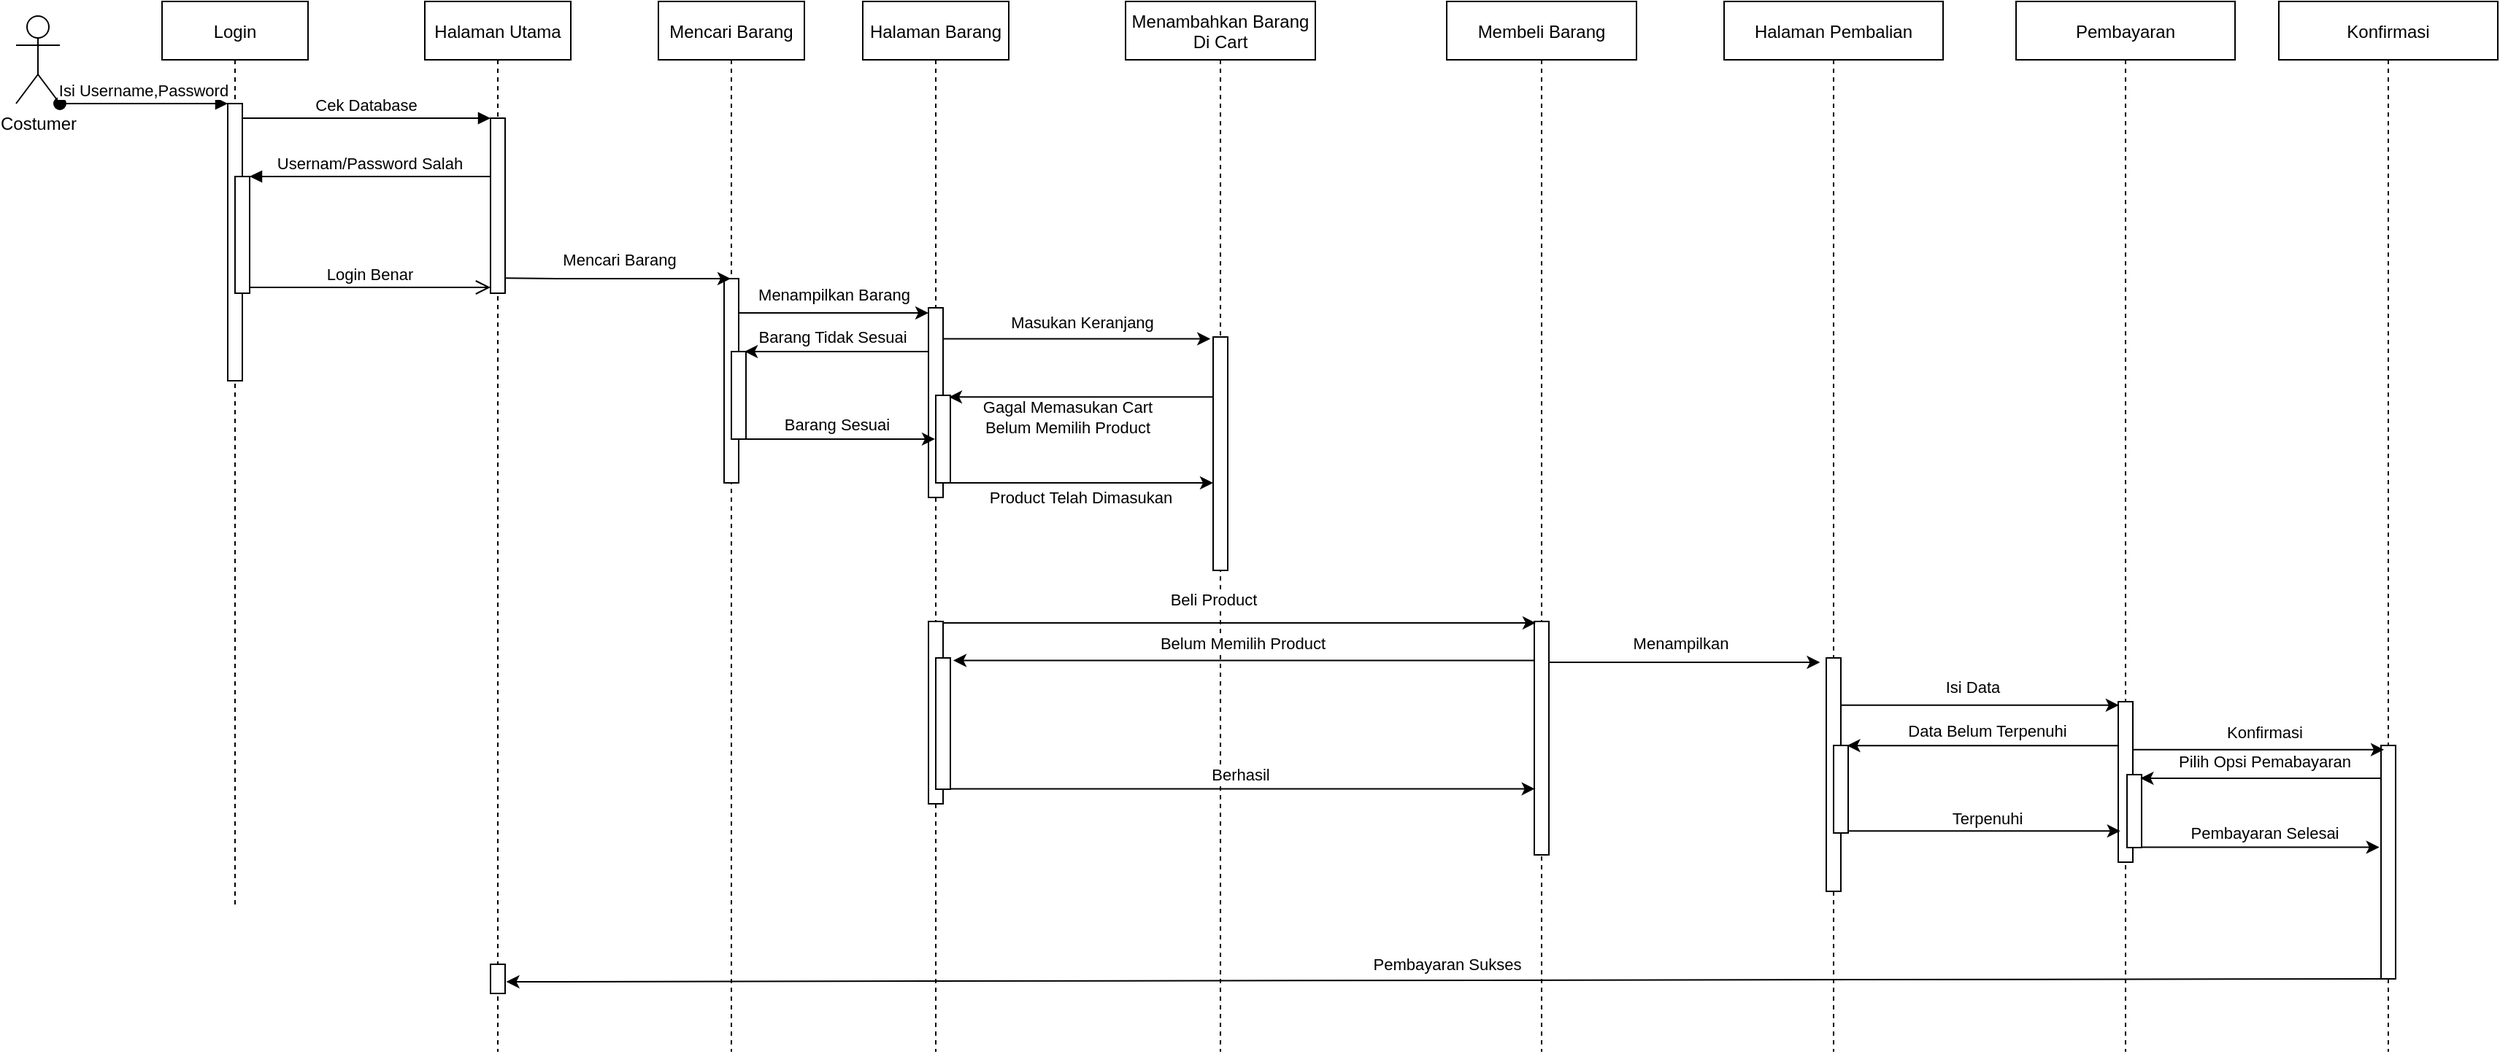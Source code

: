 <mxfile version="20.7.4" type="github">
  <diagram id="kgpKYQtTHZ0yAKxKKP6v" name="Page-1">
    <mxGraphModel dx="2247" dy="1298" grid="1" gridSize="10" guides="1" tooltips="1" connect="1" arrows="1" fold="1" page="1" pageScale="1" pageWidth="850" pageHeight="1100" math="0" shadow="0">
      <root>
        <mxCell id="0" />
        <mxCell id="1" parent="0" />
        <mxCell id="3nuBFxr9cyL0pnOWT2aG-1" value="Login" style="shape=umlLifeline;perimeter=lifelinePerimeter;container=1;collapsible=0;recursiveResize=0;rounded=0;shadow=0;strokeWidth=1;" parent="1" vertex="1">
          <mxGeometry x="120" y="80" width="100" height="620" as="geometry" />
        </mxCell>
        <mxCell id="3nuBFxr9cyL0pnOWT2aG-2" value="" style="points=[];perimeter=orthogonalPerimeter;rounded=0;shadow=0;strokeWidth=1;" parent="3nuBFxr9cyL0pnOWT2aG-1" vertex="1">
          <mxGeometry x="45" y="70" width="10" height="190" as="geometry" />
        </mxCell>
        <mxCell id="3nuBFxr9cyL0pnOWT2aG-4" value="" style="points=[];perimeter=orthogonalPerimeter;rounded=0;shadow=0;strokeWidth=1;" parent="3nuBFxr9cyL0pnOWT2aG-1" vertex="1">
          <mxGeometry x="50" y="120" width="10" height="80" as="geometry" />
        </mxCell>
        <mxCell id="3nuBFxr9cyL0pnOWT2aG-5" value="Halaman Utama" style="shape=umlLifeline;perimeter=lifelinePerimeter;container=1;collapsible=0;recursiveResize=0;rounded=0;shadow=0;strokeWidth=1;" parent="1" vertex="1">
          <mxGeometry x="300" y="80" width="100" height="720" as="geometry" />
        </mxCell>
        <mxCell id="3nuBFxr9cyL0pnOWT2aG-6" value="" style="points=[];perimeter=orthogonalPerimeter;rounded=0;shadow=0;strokeWidth=1;" parent="3nuBFxr9cyL0pnOWT2aG-5" vertex="1">
          <mxGeometry x="45" y="80" width="10" height="120" as="geometry" />
        </mxCell>
        <mxCell id="3nuBFxr9cyL0pnOWT2aG-8" value="Cek Database" style="verticalAlign=bottom;endArrow=block;entryX=0;entryY=0;shadow=0;strokeWidth=1;" parent="1" source="3nuBFxr9cyL0pnOWT2aG-2" target="3nuBFxr9cyL0pnOWT2aG-6" edge="1">
          <mxGeometry relative="1" as="geometry">
            <mxPoint x="275" y="160" as="sourcePoint" />
          </mxGeometry>
        </mxCell>
        <mxCell id="3nuBFxr9cyL0pnOWT2aG-9" value="Usernam/Password Salah" style="verticalAlign=bottom;endArrow=block;entryX=1;entryY=0;shadow=0;strokeWidth=1;" parent="1" source="3nuBFxr9cyL0pnOWT2aG-6" target="3nuBFxr9cyL0pnOWT2aG-4" edge="1">
          <mxGeometry relative="1" as="geometry">
            <mxPoint x="240" y="200" as="sourcePoint" />
          </mxGeometry>
        </mxCell>
        <mxCell id="3nuBFxr9cyL0pnOWT2aG-10" value="Login Benar" style="verticalAlign=bottom;endArrow=open;endSize=8;exitX=1;exitY=0.95;shadow=0;strokeWidth=1;" parent="1" source="3nuBFxr9cyL0pnOWT2aG-4" target="3nuBFxr9cyL0pnOWT2aG-6" edge="1">
          <mxGeometry relative="1" as="geometry">
            <mxPoint x="240" y="257" as="targetPoint" />
          </mxGeometry>
        </mxCell>
        <mxCell id="epBTg92RI4AJEbSYtdQB-1" value="Costumer" style="shape=umlActor;verticalLabelPosition=bottom;verticalAlign=top;html=1;outlineConnect=0;" vertex="1" parent="1">
          <mxGeometry x="20" y="90" width="30" height="60" as="geometry" />
        </mxCell>
        <mxCell id="3nuBFxr9cyL0pnOWT2aG-3" value="Isi Username,Password" style="verticalAlign=bottom;startArrow=oval;endArrow=block;startSize=8;shadow=0;strokeWidth=1;exitX=1;exitY=1;exitDx=0;exitDy=0;exitPerimeter=0;" parent="1" target="3nuBFxr9cyL0pnOWT2aG-2" edge="1" source="epBTg92RI4AJEbSYtdQB-1">
          <mxGeometry relative="1" as="geometry">
            <mxPoint x="70" y="150" as="sourcePoint" />
          </mxGeometry>
        </mxCell>
        <mxCell id="epBTg92RI4AJEbSYtdQB-6" value="Mencari Barang" style="shape=umlLifeline;perimeter=lifelinePerimeter;container=1;collapsible=0;recursiveResize=0;rounded=0;shadow=0;strokeWidth=1;" vertex="1" parent="1">
          <mxGeometry x="460" y="80" width="100" height="720" as="geometry" />
        </mxCell>
        <mxCell id="epBTg92RI4AJEbSYtdQB-7" value="" style="points=[];perimeter=orthogonalPerimeter;rounded=0;shadow=0;strokeWidth=1;" vertex="1" parent="epBTg92RI4AJEbSYtdQB-6">
          <mxGeometry x="45" y="190" width="10" height="140" as="geometry" />
        </mxCell>
        <mxCell id="epBTg92RI4AJEbSYtdQB-19" value="" style="points=[];perimeter=orthogonalPerimeter;rounded=0;shadow=0;strokeWidth=1;" vertex="1" parent="epBTg92RI4AJEbSYtdQB-6">
          <mxGeometry x="50" y="240" width="10" height="60" as="geometry" />
        </mxCell>
        <mxCell id="epBTg92RI4AJEbSYtdQB-8" value="Menambahkan Barang&#xa;Di Cart" style="shape=umlLifeline;perimeter=lifelinePerimeter;container=1;collapsible=0;recursiveResize=0;rounded=0;shadow=0;strokeWidth=1;" vertex="1" parent="1">
          <mxGeometry x="780" y="80" width="130" height="720" as="geometry" />
        </mxCell>
        <mxCell id="epBTg92RI4AJEbSYtdQB-9" value="" style="points=[];perimeter=orthogonalPerimeter;rounded=0;shadow=0;strokeWidth=1;" vertex="1" parent="epBTg92RI4AJEbSYtdQB-8">
          <mxGeometry x="60" y="230" width="10" height="160" as="geometry" />
        </mxCell>
        <mxCell id="epBTg92RI4AJEbSYtdQB-11" value="Membeli Barang" style="shape=umlLifeline;perimeter=lifelinePerimeter;container=1;collapsible=0;recursiveResize=0;rounded=0;shadow=0;strokeWidth=1;" vertex="1" parent="1">
          <mxGeometry x="1000" y="80" width="130" height="720" as="geometry" />
        </mxCell>
        <mxCell id="epBTg92RI4AJEbSYtdQB-12" value="" style="points=[];perimeter=orthogonalPerimeter;rounded=0;shadow=0;strokeWidth=1;" vertex="1" parent="epBTg92RI4AJEbSYtdQB-11">
          <mxGeometry x="60" y="425" width="10" height="160" as="geometry" />
        </mxCell>
        <mxCell id="epBTg92RI4AJEbSYtdQB-13" value="Halaman Pembalian" style="shape=umlLifeline;perimeter=lifelinePerimeter;container=1;collapsible=0;recursiveResize=0;rounded=0;shadow=0;strokeWidth=1;" vertex="1" parent="1">
          <mxGeometry x="1190" y="80" width="150" height="720" as="geometry" />
        </mxCell>
        <mxCell id="epBTg92RI4AJEbSYtdQB-14" value="" style="points=[];perimeter=orthogonalPerimeter;rounded=0;shadow=0;strokeWidth=1;" vertex="1" parent="epBTg92RI4AJEbSYtdQB-13">
          <mxGeometry x="70" y="450" width="10" height="160" as="geometry" />
        </mxCell>
        <mxCell id="epBTg92RI4AJEbSYtdQB-44" value="" style="points=[];perimeter=orthogonalPerimeter;rounded=0;shadow=0;strokeWidth=1;" vertex="1" parent="epBTg92RI4AJEbSYtdQB-13">
          <mxGeometry x="75" y="510" width="10" height="60" as="geometry" />
        </mxCell>
        <mxCell id="epBTg92RI4AJEbSYtdQB-15" value="Mencari Barang" style="endArrow=classic;html=1;rounded=0;startArrow=none;startFill=0;exitX=1.048;exitY=0.914;exitDx=0;exitDy=0;exitPerimeter=0;" edge="1" parent="1" source="3nuBFxr9cyL0pnOWT2aG-6" target="epBTg92RI4AJEbSYtdQB-6">
          <mxGeometry x="0.014" y="13" width="50" height="50" relative="1" as="geometry">
            <mxPoint x="360" y="270" as="sourcePoint" />
            <mxPoint x="501.73" y="380.64" as="targetPoint" />
            <Array as="points">
              <mxPoint x="390" y="270" />
            </Array>
            <mxPoint as="offset" />
          </mxGeometry>
        </mxCell>
        <mxCell id="epBTg92RI4AJEbSYtdQB-16" value="Halaman Barang" style="shape=umlLifeline;perimeter=lifelinePerimeter;container=1;collapsible=0;recursiveResize=0;rounded=0;shadow=0;strokeWidth=1;" vertex="1" parent="1">
          <mxGeometry x="600" y="80" width="100" height="720" as="geometry" />
        </mxCell>
        <mxCell id="epBTg92RI4AJEbSYtdQB-17" value="" style="points=[];perimeter=orthogonalPerimeter;rounded=0;shadow=0;strokeWidth=1;" vertex="1" parent="epBTg92RI4AJEbSYtdQB-16">
          <mxGeometry x="45" y="210" width="10" height="130" as="geometry" />
        </mxCell>
        <mxCell id="epBTg92RI4AJEbSYtdQB-25" value="" style="points=[];perimeter=orthogonalPerimeter;rounded=0;shadow=0;strokeWidth=1;" vertex="1" parent="epBTg92RI4AJEbSYtdQB-16">
          <mxGeometry x="50" y="270" width="10" height="60" as="geometry" />
        </mxCell>
        <mxCell id="epBTg92RI4AJEbSYtdQB-32" value="" style="points=[];perimeter=orthogonalPerimeter;rounded=0;shadow=0;strokeWidth=1;" vertex="1" parent="epBTg92RI4AJEbSYtdQB-16">
          <mxGeometry x="45" y="425" width="10" height="125" as="geometry" />
        </mxCell>
        <mxCell id="epBTg92RI4AJEbSYtdQB-35" value="" style="points=[];perimeter=orthogonalPerimeter;rounded=0;shadow=0;strokeWidth=1;" vertex="1" parent="epBTg92RI4AJEbSYtdQB-16">
          <mxGeometry x="50" y="450" width="10" height="90" as="geometry" />
        </mxCell>
        <mxCell id="epBTg92RI4AJEbSYtdQB-18" value="Menampilkan Barang" style="endArrow=classic;html=1;rounded=0;entryX=0;entryY=0.027;entryDx=0;entryDy=0;entryPerimeter=0;" edge="1" parent="1" source="epBTg92RI4AJEbSYtdQB-7" target="epBTg92RI4AJEbSYtdQB-17">
          <mxGeometry y="13" width="50" height="50" relative="1" as="geometry">
            <mxPoint x="610" y="340" as="sourcePoint" />
            <mxPoint x="660" y="290" as="targetPoint" />
            <mxPoint as="offset" />
          </mxGeometry>
        </mxCell>
        <mxCell id="epBTg92RI4AJEbSYtdQB-20" value="Barang Tidak Sesuai" style="endArrow=classic;html=1;rounded=0;entryX=0.906;entryY=-0.001;entryDx=0;entryDy=0;entryPerimeter=0;exitX=0;exitY=0.231;exitDx=0;exitDy=0;exitPerimeter=0;" edge="1" parent="1" source="epBTg92RI4AJEbSYtdQB-17" target="epBTg92RI4AJEbSYtdQB-19">
          <mxGeometry x="0.06" y="-10" width="50" height="50" relative="1" as="geometry">
            <mxPoint x="640" y="320" as="sourcePoint" />
            <mxPoint x="510" y="270" as="targetPoint" />
            <mxPoint as="offset" />
          </mxGeometry>
        </mxCell>
        <mxCell id="epBTg92RI4AJEbSYtdQB-21" value="Barang Sesuai" style="endArrow=classic;html=1;rounded=0;exitX=1.025;exitY=0.999;exitDx=0;exitDy=0;exitPerimeter=0;" edge="1" parent="1" source="epBTg92RI4AJEbSYtdQB-19" target="epBTg92RI4AJEbSYtdQB-16">
          <mxGeometry x="-0.048" y="10" width="50" height="50" relative="1" as="geometry">
            <mxPoint x="470" y="350" as="sourcePoint" />
            <mxPoint x="520" y="300" as="targetPoint" />
            <mxPoint as="offset" />
          </mxGeometry>
        </mxCell>
        <mxCell id="epBTg92RI4AJEbSYtdQB-22" value="Masukan Keranjang" style="endArrow=classic;html=1;rounded=0;entryX=-0.189;entryY=0.008;entryDx=0;entryDy=0;entryPerimeter=0;" edge="1" parent="1" source="epBTg92RI4AJEbSYtdQB-17" target="epBTg92RI4AJEbSYtdQB-9">
          <mxGeometry x="0.038" y="11" width="50" height="50" relative="1" as="geometry">
            <mxPoint x="650" y="300" as="sourcePoint" />
            <mxPoint x="700" y="250" as="targetPoint" />
            <mxPoint as="offset" />
          </mxGeometry>
        </mxCell>
        <mxCell id="epBTg92RI4AJEbSYtdQB-28" style="edgeStyle=none;rounded=0;orthogonalLoop=1;jettySize=auto;html=1;entryX=0.9;entryY=0.019;entryDx=0;entryDy=0;entryPerimeter=0;startArrow=none;startFill=0;" edge="1" parent="1" source="epBTg92RI4AJEbSYtdQB-9" target="epBTg92RI4AJEbSYtdQB-25">
          <mxGeometry relative="1" as="geometry" />
        </mxCell>
        <mxCell id="epBTg92RI4AJEbSYtdQB-29" value="Gagal Memasukan Cart&lt;br&gt;Belum Memilih Product" style="edgeLabel;html=1;align=center;verticalAlign=middle;resizable=0;points=[];" vertex="1" connectable="0" parent="epBTg92RI4AJEbSYtdQB-28">
          <mxGeometry x="0.127" relative="1" as="geometry">
            <mxPoint x="2" y="14" as="offset" />
          </mxGeometry>
        </mxCell>
        <mxCell id="epBTg92RI4AJEbSYtdQB-30" value="Product Telah Dimasukan" style="edgeStyle=none;rounded=0;orthogonalLoop=1;jettySize=auto;html=1;startArrow=none;startFill=0;" edge="1" parent="1" source="epBTg92RI4AJEbSYtdQB-25">
          <mxGeometry y="-10" relative="1" as="geometry">
            <mxPoint x="840" y="410" as="targetPoint" />
            <mxPoint x="-1" as="offset" />
          </mxGeometry>
        </mxCell>
        <mxCell id="epBTg92RI4AJEbSYtdQB-34" value="Beli Product" style="edgeStyle=none;rounded=0;orthogonalLoop=1;jettySize=auto;html=1;entryX=0.1;entryY=0.006;entryDx=0;entryDy=0;entryPerimeter=0;startArrow=none;startFill=0;" edge="1" parent="1" source="epBTg92RI4AJEbSYtdQB-32" target="epBTg92RI4AJEbSYtdQB-12">
          <mxGeometry x="-0.089" y="16" relative="1" as="geometry">
            <mxPoint as="offset" />
          </mxGeometry>
        </mxCell>
        <mxCell id="epBTg92RI4AJEbSYtdQB-36" value="Belum Memilih Product" style="edgeStyle=none;rounded=0;orthogonalLoop=1;jettySize=auto;html=1;entryX=1.2;entryY=0.019;entryDx=0;entryDy=0;entryPerimeter=0;startArrow=none;startFill=0;" edge="1" parent="1" source="epBTg92RI4AJEbSYtdQB-12" target="epBTg92RI4AJEbSYtdQB-35">
          <mxGeometry x="0.005" y="-12" relative="1" as="geometry">
            <mxPoint as="offset" />
          </mxGeometry>
        </mxCell>
        <mxCell id="epBTg92RI4AJEbSYtdQB-38" value="Berhasil&amp;nbsp;" style="edgeStyle=none;rounded=0;orthogonalLoop=1;jettySize=auto;html=1;entryX=0.033;entryY=0.717;entryDx=0;entryDy=0;entryPerimeter=0;startArrow=none;startFill=0;" edge="1" parent="1" source="epBTg92RI4AJEbSYtdQB-35" target="epBTg92RI4AJEbSYtdQB-12">
          <mxGeometry x="-0.001" y="10" relative="1" as="geometry">
            <mxPoint as="offset" />
          </mxGeometry>
        </mxCell>
        <mxCell id="epBTg92RI4AJEbSYtdQB-39" value="Menampilkan" style="edgeStyle=none;rounded=0;orthogonalLoop=1;jettySize=auto;html=1;entryX=-0.429;entryY=0.019;entryDx=0;entryDy=0;entryPerimeter=0;startArrow=none;startFill=0;" edge="1" parent="1" source="epBTg92RI4AJEbSYtdQB-12" target="epBTg92RI4AJEbSYtdQB-14">
          <mxGeometry x="-0.031" y="13" relative="1" as="geometry">
            <mxPoint as="offset" />
          </mxGeometry>
        </mxCell>
        <mxCell id="epBTg92RI4AJEbSYtdQB-40" value="Pembayaran" style="shape=umlLifeline;perimeter=lifelinePerimeter;container=1;collapsible=0;recursiveResize=0;rounded=0;shadow=0;strokeWidth=1;" vertex="1" parent="1">
          <mxGeometry x="1390" y="80" width="150" height="720" as="geometry" />
        </mxCell>
        <mxCell id="epBTg92RI4AJEbSYtdQB-41" value="" style="points=[];perimeter=orthogonalPerimeter;rounded=0;shadow=0;strokeWidth=1;" vertex="1" parent="epBTg92RI4AJEbSYtdQB-40">
          <mxGeometry x="70" y="480" width="10" height="110" as="geometry" />
        </mxCell>
        <mxCell id="epBTg92RI4AJEbSYtdQB-53" value="" style="points=[];perimeter=orthogonalPerimeter;rounded=0;shadow=0;strokeWidth=1;" vertex="1" parent="epBTg92RI4AJEbSYtdQB-40">
          <mxGeometry x="76" y="530" width="10" height="50" as="geometry" />
        </mxCell>
        <mxCell id="epBTg92RI4AJEbSYtdQB-43" value="Isi Data" style="edgeStyle=none;rounded=0;orthogonalLoop=1;jettySize=auto;html=1;entryX=0.041;entryY=0.022;entryDx=0;entryDy=0;entryPerimeter=0;startArrow=none;startFill=0;" edge="1" parent="1" source="epBTg92RI4AJEbSYtdQB-14" target="epBTg92RI4AJEbSYtdQB-41">
          <mxGeometry x="-0.055" y="12" relative="1" as="geometry">
            <mxPoint as="offset" />
          </mxGeometry>
        </mxCell>
        <mxCell id="epBTg92RI4AJEbSYtdQB-46" value="Data Belum Terpenuhi" style="edgeStyle=none;rounded=0;orthogonalLoop=1;jettySize=auto;html=1;entryX=0.924;entryY=0.002;entryDx=0;entryDy=0;entryPerimeter=0;startArrow=none;startFill=0;" edge="1" parent="1" source="epBTg92RI4AJEbSYtdQB-41" target="epBTg92RI4AJEbSYtdQB-44">
          <mxGeometry x="-0.031" y="-10" relative="1" as="geometry">
            <mxPoint as="offset" />
          </mxGeometry>
        </mxCell>
        <mxCell id="epBTg92RI4AJEbSYtdQB-47" value="Terpenuhi" style="edgeStyle=none;rounded=0;orthogonalLoop=1;jettySize=auto;html=1;entryX=0.138;entryY=0.806;entryDx=0;entryDy=0;entryPerimeter=0;startArrow=none;startFill=0;" edge="1" parent="1" source="epBTg92RI4AJEbSYtdQB-44" target="epBTg92RI4AJEbSYtdQB-41">
          <mxGeometry x="0.019" y="9" relative="1" as="geometry">
            <mxPoint as="offset" />
          </mxGeometry>
        </mxCell>
        <mxCell id="epBTg92RI4AJEbSYtdQB-49" value="Konfirmasi" style="shape=umlLifeline;perimeter=lifelinePerimeter;container=1;collapsible=0;recursiveResize=0;rounded=0;shadow=0;strokeWidth=1;" vertex="1" parent="1">
          <mxGeometry x="1570" y="80" width="150" height="720" as="geometry" />
        </mxCell>
        <mxCell id="epBTg92RI4AJEbSYtdQB-50" value="" style="points=[];perimeter=orthogonalPerimeter;rounded=0;shadow=0;strokeWidth=1;" vertex="1" parent="epBTg92RI4AJEbSYtdQB-49">
          <mxGeometry x="70" y="510" width="10" height="160" as="geometry" />
        </mxCell>
        <mxCell id="epBTg92RI4AJEbSYtdQB-51" value="Konfirmasi" style="edgeStyle=none;rounded=0;orthogonalLoop=1;jettySize=auto;html=1;entryX=0.2;entryY=0.018;entryDx=0;entryDy=0;entryPerimeter=0;startArrow=none;startFill=0;" edge="1" parent="1" source="epBTg92RI4AJEbSYtdQB-41" target="epBTg92RI4AJEbSYtdQB-50">
          <mxGeometry x="0.046" y="12" relative="1" as="geometry">
            <mxPoint as="offset" />
          </mxGeometry>
        </mxCell>
        <mxCell id="epBTg92RI4AJEbSYtdQB-54" value="Pilih Opsi Pemabayaran" style="edgeStyle=none;rounded=0;orthogonalLoop=1;jettySize=auto;html=1;entryX=0.919;entryY=0.05;entryDx=0;entryDy=0;entryPerimeter=0;startArrow=none;startFill=0;" edge="1" parent="1" source="epBTg92RI4AJEbSYtdQB-50" target="epBTg92RI4AJEbSYtdQB-53">
          <mxGeometry x="-0.029" y="-12" relative="1" as="geometry">
            <mxPoint as="offset" />
          </mxGeometry>
        </mxCell>
        <mxCell id="epBTg92RI4AJEbSYtdQB-55" value="Pembayaran Selesai" style="edgeStyle=none;rounded=0;orthogonalLoop=1;jettySize=auto;html=1;entryX=-0.114;entryY=0.436;entryDx=0;entryDy=0;entryPerimeter=0;startArrow=none;startFill=0;" edge="1" parent="1" source="epBTg92RI4AJEbSYtdQB-53" target="epBTg92RI4AJEbSYtdQB-50">
          <mxGeometry x="0.028" y="10" relative="1" as="geometry">
            <mxPoint as="offset" />
          </mxGeometry>
        </mxCell>
        <mxCell id="epBTg92RI4AJEbSYtdQB-57" style="edgeStyle=none;rounded=0;orthogonalLoop=1;jettySize=auto;html=1;entryX=0.5;entryY=0.931;entryDx=0;entryDy=0;entryPerimeter=0;startArrow=none;startFill=0;" edge="1" parent="1" source="epBTg92RI4AJEbSYtdQB-56" target="3nuBFxr9cyL0pnOWT2aG-5">
          <mxGeometry relative="1" as="geometry" />
        </mxCell>
        <mxCell id="epBTg92RI4AJEbSYtdQB-56" value="" style="points=[];perimeter=orthogonalPerimeter;rounded=0;shadow=0;strokeWidth=1;" vertex="1" parent="1">
          <mxGeometry x="345" y="740" width="10" height="20" as="geometry" />
        </mxCell>
        <mxCell id="epBTg92RI4AJEbSYtdQB-59" value="Pembayaran Sukses" style="edgeStyle=none;rounded=0;orthogonalLoop=1;jettySize=auto;html=1;entryX=1.078;entryY=0.6;entryDx=0;entryDy=0;entryPerimeter=0;startArrow=none;startFill=0;" edge="1" parent="1" source="epBTg92RI4AJEbSYtdQB-50" target="epBTg92RI4AJEbSYtdQB-56">
          <mxGeometry x="-0.003" y="-11" relative="1" as="geometry">
            <mxPoint as="offset" />
          </mxGeometry>
        </mxCell>
      </root>
    </mxGraphModel>
  </diagram>
</mxfile>
